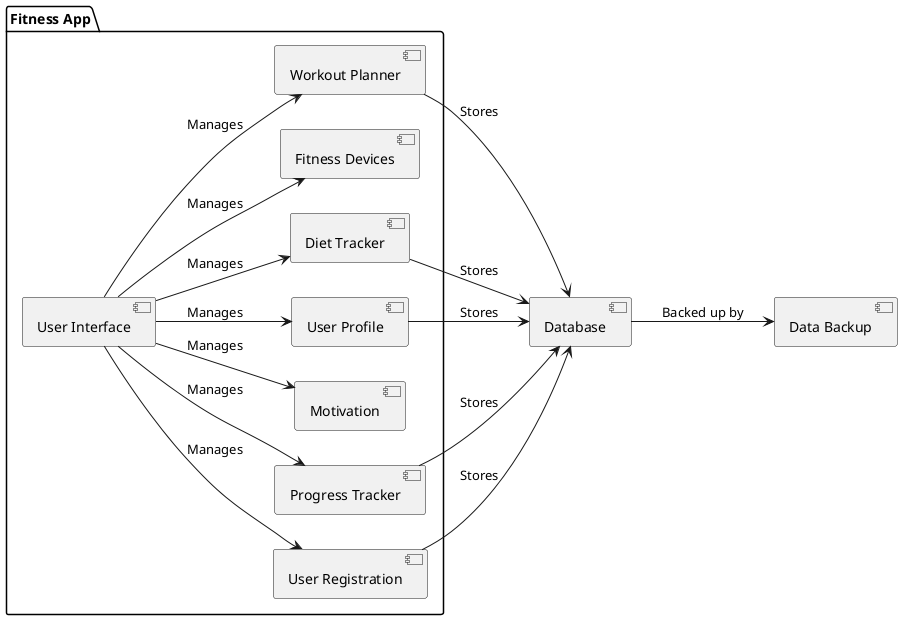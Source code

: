@startuml
left to right direction
skinparam componentStyle uml2

' Define components
package "Fitness App" {
  [User Interface]
  [Workout Planner]
  [Diet Tracker]
  [Motivation]
  [User Profile]
  [Progress Tracker]
  [Fitness Devices]
  [User Registration]
}

' Define external components
[Database]

' Connect components
[User Interface] --> [Workout Planner] : Manages
[User Interface] --> [Diet Tracker] : Manages
[User Interface] --> [Motivation] : Manages
[User Interface] --> [User Profile] : Manages
[User Interface] --> [Progress Tracker] : Manages
[User Interface] --> [Fitness Devices] : Manages
[User Interface] --> [User Registration] : Manages

[Workout Planner] --> [Database] : Stores
[Diet Tracker] --> [Database] : Stores
[User Profile] --> [Database] : Stores
[Progress Tracker] --> [Database] : Stores
[User Registration] --> [Database] : Stores


[Database] --> [Data Backup] : Backed up by
@enduml

